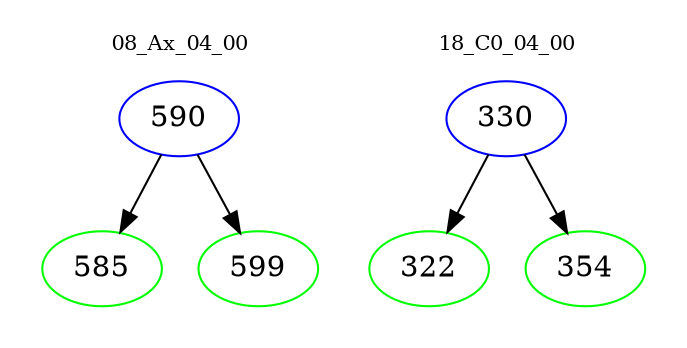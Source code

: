 digraph{
subgraph cluster_0 {
color = white
label = "08_Ax_04_00";
fontsize=10;
T0_590 [label="590", color="blue"]
T0_590 -> T0_585 [color="black"]
T0_585 [label="585", color="green"]
T0_590 -> T0_599 [color="black"]
T0_599 [label="599", color="green"]
}
subgraph cluster_1 {
color = white
label = "18_C0_04_00";
fontsize=10;
T1_330 [label="330", color="blue"]
T1_330 -> T1_322 [color="black"]
T1_322 [label="322", color="green"]
T1_330 -> T1_354 [color="black"]
T1_354 [label="354", color="green"]
}
}
